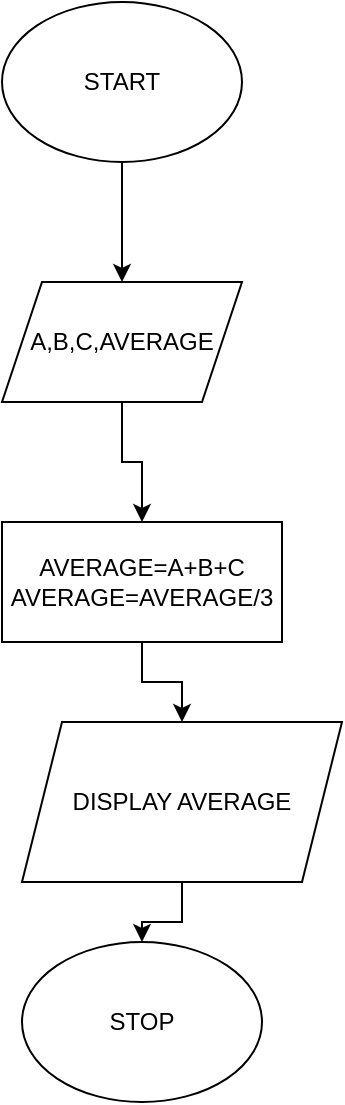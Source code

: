 <mxfile version="26.1.0">
  <diagram name="Page-1" id="tFrqM0a7Q25Ue6IqmIPy">
    <mxGraphModel dx="1593" dy="864" grid="1" gridSize="10" guides="1" tooltips="1" connect="1" arrows="1" fold="1" page="1" pageScale="1" pageWidth="827" pageHeight="1169" math="0" shadow="0">
      <root>
        <mxCell id="0" />
        <mxCell id="1" parent="0" />
        <mxCell id="4lovMyvM5FdtihwfZL1L-23" value="" style="edgeStyle=orthogonalEdgeStyle;rounded=0;orthogonalLoop=1;jettySize=auto;html=1;" edge="1" parent="1" source="4lovMyvM5FdtihwfZL1L-18" target="4lovMyvM5FdtihwfZL1L-19">
          <mxGeometry relative="1" as="geometry" />
        </mxCell>
        <mxCell id="4lovMyvM5FdtihwfZL1L-18" value="START" style="ellipse;whiteSpace=wrap;html=1;" vertex="1" parent="1">
          <mxGeometry x="330" y="60" width="120" height="80" as="geometry" />
        </mxCell>
        <mxCell id="4lovMyvM5FdtihwfZL1L-24" value="" style="edgeStyle=orthogonalEdgeStyle;rounded=0;orthogonalLoop=1;jettySize=auto;html=1;" edge="1" parent="1" source="4lovMyvM5FdtihwfZL1L-19" target="4lovMyvM5FdtihwfZL1L-20">
          <mxGeometry relative="1" as="geometry" />
        </mxCell>
        <mxCell id="4lovMyvM5FdtihwfZL1L-19" value="A,B,C,AVERAGE" style="shape=parallelogram;perimeter=parallelogramPerimeter;whiteSpace=wrap;html=1;fixedSize=1;" vertex="1" parent="1">
          <mxGeometry x="330" y="200" width="120" height="60" as="geometry" />
        </mxCell>
        <mxCell id="4lovMyvM5FdtihwfZL1L-25" value="" style="edgeStyle=orthogonalEdgeStyle;rounded=0;orthogonalLoop=1;jettySize=auto;html=1;" edge="1" parent="1" source="4lovMyvM5FdtihwfZL1L-20" target="4lovMyvM5FdtihwfZL1L-21">
          <mxGeometry relative="1" as="geometry" />
        </mxCell>
        <mxCell id="4lovMyvM5FdtihwfZL1L-20" value="AVERAGE=A+B+C&lt;div&gt;AVERAGE=AVERAGE/3&lt;/div&gt;" style="rounded=0;whiteSpace=wrap;html=1;" vertex="1" parent="1">
          <mxGeometry x="330" y="320" width="140" height="60" as="geometry" />
        </mxCell>
        <mxCell id="4lovMyvM5FdtihwfZL1L-26" value="" style="edgeStyle=orthogonalEdgeStyle;rounded=0;orthogonalLoop=1;jettySize=auto;html=1;" edge="1" parent="1" source="4lovMyvM5FdtihwfZL1L-21" target="4lovMyvM5FdtihwfZL1L-22">
          <mxGeometry relative="1" as="geometry" />
        </mxCell>
        <mxCell id="4lovMyvM5FdtihwfZL1L-21" value="DISPLAY AVERAGE" style="shape=parallelogram;perimeter=parallelogramPerimeter;whiteSpace=wrap;html=1;fixedSize=1;" vertex="1" parent="1">
          <mxGeometry x="340" y="420" width="160" height="80" as="geometry" />
        </mxCell>
        <mxCell id="4lovMyvM5FdtihwfZL1L-22" value="STOP" style="ellipse;whiteSpace=wrap;html=1;" vertex="1" parent="1">
          <mxGeometry x="340" y="530" width="120" height="80" as="geometry" />
        </mxCell>
      </root>
    </mxGraphModel>
  </diagram>
</mxfile>
